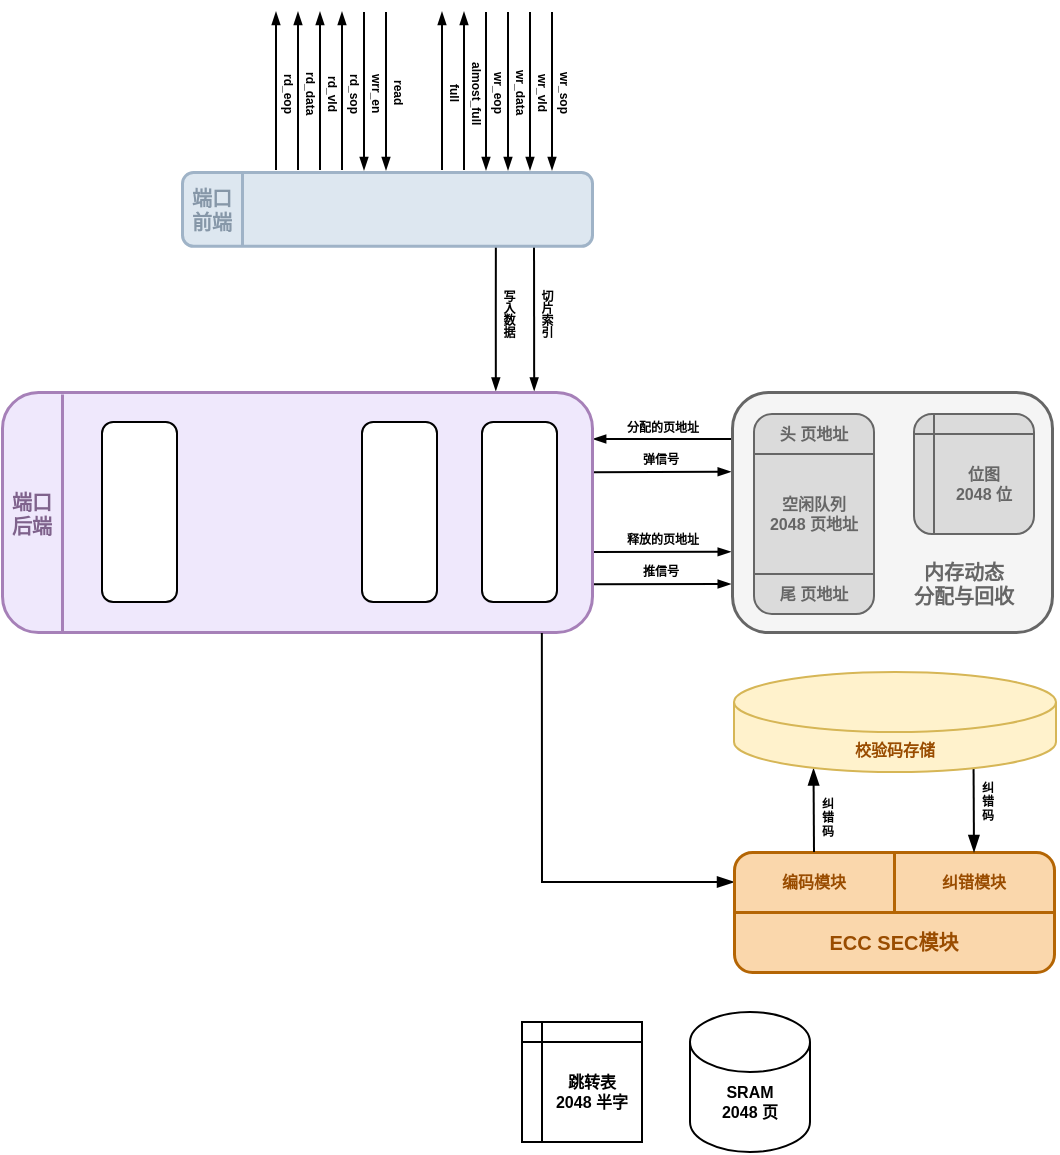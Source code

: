 <mxfile version="24.2.5" type="device">
  <diagram id="C5RBs43oDa-KdzZeNtuy" name="Page-1">
    <mxGraphModel dx="1077" dy="627" grid="1" gridSize="10" guides="1" tooltips="1" connect="1" arrows="1" fold="1" page="1" pageScale="1" pageWidth="827" pageHeight="1169" math="0" shadow="0">
      <root>
        <mxCell id="WIyWlLk6GJQsqaUBKTNV-0" />
        <mxCell id="WIyWlLk6GJQsqaUBKTNV-1" parent="WIyWlLk6GJQsqaUBKTNV-0" />
        <mxCell id="aq9vu6tbdxD4DeEx1tog-96" value="分配的页地址" style="edgeStyle=orthogonalEdgeStyle;rounded=0;orthogonalLoop=1;jettySize=auto;html=1;exitX=-0.002;exitY=0.196;exitDx=0;exitDy=0;exitPerimeter=0;fontFamily=Helvetica;fontSize=6;fontColor=default;endArrow=blockThin;endFill=1;endSize=4;startSize=4;labelPosition=center;verticalLabelPosition=top;align=center;verticalAlign=bottom;entryX=1.002;entryY=0.196;entryDx=0;entryDy=0;entryPerimeter=0;fontStyle=1" edge="1" parent="WIyWlLk6GJQsqaUBKTNV-1" source="aq9vu6tbdxD4DeEx1tog-84" target="aq9vu6tbdxD4DeEx1tog-113">
          <mxGeometry relative="1" as="geometry">
            <mxPoint x="460" y="453" as="targetPoint" />
          </mxGeometry>
        </mxCell>
        <mxCell id="aq9vu6tbdxD4DeEx1tog-97" value="&lt;font style=&quot;font-size: 6px;&quot;&gt;弹信号&lt;/font&gt;" style="endArrow=blockThin;startArrow=none;html=1;rounded=0;fontFamily=Helvetica;fontSize=6;fontColor=default;entryX=-0.004;entryY=0.332;entryDx=0;entryDy=0;entryPerimeter=0;startFill=0;endFill=1;verticalAlign=bottom;horizontal=1;labelPosition=center;verticalLabelPosition=top;align=center;strokeWidth=1;endSize=4;startSize=4;exitX=1;exitY=0.334;exitDx=0;exitDy=0;exitPerimeter=0;fontStyle=1" edge="1" parent="WIyWlLk6GJQsqaUBKTNV-1" source="aq9vu6tbdxD4DeEx1tog-113" target="aq9vu6tbdxD4DeEx1tog-84">
          <mxGeometry width="50" height="50" relative="1" as="geometry">
            <mxPoint x="460" y="470" as="sourcePoint" />
            <mxPoint x="510" y="480" as="targetPoint" />
            <mxPoint as="offset" />
          </mxGeometry>
        </mxCell>
        <mxCell id="aq9vu6tbdxD4DeEx1tog-105" value="" style="edgeLabel;html=1;align=center;verticalAlign=middle;resizable=0;points=[];strokeColor=default;fontFamily=Helvetica;fontSize=12;fontColor=default;fillColor=default;fontStyle=1" vertex="1" connectable="0" parent="aq9vu6tbdxD4DeEx1tog-97">
          <mxGeometry x="0.372" y="-1" relative="1" as="geometry">
            <mxPoint as="offset" />
          </mxGeometry>
        </mxCell>
        <mxCell id="aq9vu6tbdxD4DeEx1tog-106" value="" style="edgeLabel;html=1;align=center;verticalAlign=middle;resizable=0;points=[];strokeColor=default;fontFamily=Helvetica;fontSize=12;fontColor=default;fillColor=default;fontStyle=1" vertex="1" connectable="0" parent="aq9vu6tbdxD4DeEx1tog-97">
          <mxGeometry x="-0.066" y="-1" relative="1" as="geometry">
            <mxPoint as="offset" />
          </mxGeometry>
        </mxCell>
        <mxCell id="aq9vu6tbdxD4DeEx1tog-98" value="&lt;font style=&quot;font-size: 6px;&quot;&gt;推信号&lt;/font&gt;" style="endArrow=blockThin;startArrow=none;html=1;rounded=0;fontFamily=Helvetica;fontSize=6;fontColor=default;entryX=-0.004;entryY=0.8;entryDx=0;entryDy=0;entryPerimeter=0;startFill=0;endFill=1;verticalAlign=bottom;labelPosition=center;verticalLabelPosition=top;align=center;startSize=4;endSize=4;exitX=1;exitY=0.801;exitDx=0;exitDy=0;exitPerimeter=0;fontStyle=1" edge="1" parent="WIyWlLk6GJQsqaUBKTNV-1" source="aq9vu6tbdxD4DeEx1tog-113" target="aq9vu6tbdxD4DeEx1tog-84">
          <mxGeometry width="50" height="50" relative="1" as="geometry">
            <mxPoint x="460" y="526" as="sourcePoint" />
            <mxPoint x="540" y="510" as="targetPoint" />
          </mxGeometry>
        </mxCell>
        <mxCell id="aq9vu6tbdxD4DeEx1tog-99" value="" style="endArrow=blockThin;startArrow=none;html=1;rounded=0;fontFamily=Helvetica;fontSize=10;fontColor=default;entryX=-0.004;entryY=0.666;entryDx=0;entryDy=0;entryPerimeter=0;startFill=0;endFill=1;labelPosition=center;verticalLabelPosition=top;align=center;verticalAlign=bottom;endSize=4;startSize=4;exitX=1.001;exitY=0.667;exitDx=0;exitDy=0;exitPerimeter=0;fontStyle=1" edge="1" parent="WIyWlLk6GJQsqaUBKTNV-1" source="aq9vu6tbdxD4DeEx1tog-113" target="aq9vu6tbdxD4DeEx1tog-84">
          <mxGeometry width="50" height="50" relative="1" as="geometry">
            <mxPoint x="460" y="510" as="sourcePoint" />
            <mxPoint x="590" y="544" as="targetPoint" />
          </mxGeometry>
        </mxCell>
        <mxCell id="aq9vu6tbdxD4DeEx1tog-108" value="释放的页地址" style="edgeLabel;html=1;align=center;verticalAlign=bottom;resizable=0;points=[];strokeColor=default;fontFamily=Helvetica;fontSize=6;fontColor=default;fillColor=default;labelPosition=center;verticalLabelPosition=top;fontStyle=1" vertex="1" connectable="0" parent="aq9vu6tbdxD4DeEx1tog-99">
          <mxGeometry x="-0.011" y="-1" relative="1" as="geometry">
            <mxPoint y="-1" as="offset" />
          </mxGeometry>
        </mxCell>
        <mxCell id="aq9vu6tbdxD4DeEx1tog-58" value="" style="group" vertex="1" connectable="0" parent="WIyWlLk6GJQsqaUBKTNV-1">
          <mxGeometry x="524" y="740" width="60" height="70" as="geometry" />
        </mxCell>
        <mxCell id="aq9vu6tbdxD4DeEx1tog-9" value="" style="shape=cylinder3;whiteSpace=wrap;html=1;boundedLbl=1;backgroundOutline=1;size=15;" vertex="1" parent="aq9vu6tbdxD4DeEx1tog-58">
          <mxGeometry width="60" height="70" as="geometry" />
        </mxCell>
        <mxCell id="aq9vu6tbdxD4DeEx1tog-29" value="SRAM&lt;div&gt;&lt;span style=&quot;background-color: initial;&quot;&gt;2048 页&lt;/span&gt;&lt;/div&gt;" style="text;html=1;align=center;verticalAlign=middle;whiteSpace=wrap;rounded=0;fontSize=8;fontStyle=1" vertex="1" parent="aq9vu6tbdxD4DeEx1tog-58">
          <mxGeometry y="30" width="60" height="30" as="geometry" />
        </mxCell>
        <mxCell id="aq9vu6tbdxD4DeEx1tog-68" value="" style="group;fillColor=#b0e3e6;strokeColor=#0e8088;" vertex="1" connectable="0" parent="WIyWlLk6GJQsqaUBKTNV-1">
          <mxGeometry x="440" y="745" width="60" height="60" as="geometry" />
        </mxCell>
        <mxCell id="aq9vu6tbdxD4DeEx1tog-61" value="" style="shape=internalStorage;whiteSpace=wrap;html=1;backgroundOutline=1;strokeColor=default;align=center;verticalAlign=middle;fontFamily=Helvetica;fontSize=12;fontColor=default;fillColor=default;dx=10;dy=10;" vertex="1" parent="aq9vu6tbdxD4DeEx1tog-68">
          <mxGeometry width="60" height="60" as="geometry" />
        </mxCell>
        <mxCell id="aq9vu6tbdxD4DeEx1tog-62" value="跳转表&lt;div&gt;2048 半字&lt;br&gt;&lt;/div&gt;" style="text;html=1;align=center;verticalAlign=middle;whiteSpace=wrap;rounded=0;fontSize=8;fontStyle=1" vertex="1" parent="aq9vu6tbdxD4DeEx1tog-68">
          <mxGeometry x="10" y="10" width="50" height="50" as="geometry" />
        </mxCell>
        <mxCell id="aq9vu6tbdxD4DeEx1tog-111" value="" style="group;fontColor=#666666;" vertex="1" connectable="0" parent="WIyWlLk6GJQsqaUBKTNV-1">
          <mxGeometry x="545" y="430" width="161" height="120" as="geometry" />
        </mxCell>
        <mxCell id="aq9vu6tbdxD4DeEx1tog-84" value="" style="rounded=1;whiteSpace=wrap;html=1;align=center;verticalAlign=middle;fontFamily=Helvetica;fontSize=12;fillColor=#f5f5f5;strokeColor=#666666;strokeWidth=1.5;points=[[0,0,0,0,0],[0,0.25,0,0,0],[0,0.5,0,0,0],[0,0.75,0,0,0],[0,1,0,0,0],[0.25,0,0,0,0],[0.25,1,0,0,0],[0.5,0,0,0,0],[0.5,1,0,0,0],[0.75,0,0,0,0],[0.75,1,0,0,0],[1,0,0,0,0],[1,0.25,0,0,0],[1,0.5,0,0,0],[1,0.75,0,0,0],[1,1,0,0,0]];fontColor=#666666;" vertex="1" parent="aq9vu6tbdxD4DeEx1tog-111">
          <mxGeometry width="160" height="120" as="geometry" />
        </mxCell>
        <mxCell id="aq9vu6tbdxD4DeEx1tog-70" value="" style="group;fillColor=none;fontColor=#666666;" vertex="1" connectable="0" parent="aq9vu6tbdxD4DeEx1tog-111">
          <mxGeometry x="91" y="11" width="60" height="60" as="geometry" />
        </mxCell>
        <mxCell id="aq9vu6tbdxD4DeEx1tog-71" value="" style="shape=internalStorage;whiteSpace=wrap;html=1;backgroundOutline=1;strokeColor=#666666;align=center;verticalAlign=middle;fontFamily=Helvetica;fontSize=12;fontColor=#666666;fillColor=#DBDBDB;dx=10;dy=10;rounded=1;" vertex="1" parent="aq9vu6tbdxD4DeEx1tog-70">
          <mxGeometry width="60" height="60" as="geometry" />
        </mxCell>
        <mxCell id="aq9vu6tbdxD4DeEx1tog-72" value="&lt;div&gt;位图&lt;/div&gt;&lt;div&gt;&lt;div&gt;2048 位&lt;br&gt;&lt;/div&gt;&lt;/div&gt;" style="text;html=1;align=center;verticalAlign=middle;whiteSpace=wrap;rounded=0;fontSize=8;fontStyle=1;fillColor=none;strokeColor=none;fontColor=#666666;" vertex="1" parent="aq9vu6tbdxD4DeEx1tog-70">
          <mxGeometry x="10" y="10" width="50" height="50" as="geometry" />
        </mxCell>
        <mxCell id="aq9vu6tbdxD4DeEx1tog-85" value="&lt;div style=&quot;font-size: 10px;&quot;&gt;&lt;font&gt;内存动态&lt;br style=&quot;font-size: 10px;&quot;&gt;分配与回收&lt;/font&gt;&lt;/div&gt;" style="text;html=1;align=center;verticalAlign=middle;whiteSpace=wrap;rounded=0;fontSize=10;fontStyle=1;fontColor=#666666;" vertex="1" parent="aq9vu6tbdxD4DeEx1tog-111">
          <mxGeometry x="71" y="81" width="90" height="30" as="geometry" />
        </mxCell>
        <mxCell id="aq9vu6tbdxD4DeEx1tog-86" value="" style="group;rounded=0;fontColor=#666666;" vertex="1" connectable="0" parent="aq9vu6tbdxD4DeEx1tog-111">
          <mxGeometry x="11" y="11" width="60" height="100" as="geometry" />
        </mxCell>
        <mxCell id="aq9vu6tbdxD4DeEx1tog-63" value="" style="shape=process;whiteSpace=wrap;html=1;backgroundOutline=1;strokeColor=#666666;align=center;verticalAlign=middle;fontFamily=Helvetica;fontSize=12;fillColor=#DBDBDB;rotation=90;size=0.2;rounded=1;fontColor=#666666;" vertex="1" parent="aq9vu6tbdxD4DeEx1tog-86">
          <mxGeometry x="-20" y="20" width="100" height="60" as="geometry" />
        </mxCell>
        <mxCell id="aq9vu6tbdxD4DeEx1tog-64" value="&lt;div&gt;空闲队列&lt;/div&gt;&lt;div&gt;2048 页地址&lt;br&gt;&lt;/div&gt;" style="text;html=1;align=center;verticalAlign=middle;whiteSpace=wrap;rounded=0;fontSize=8;fontStyle=1;fontColor=#666666;" vertex="1" parent="aq9vu6tbdxD4DeEx1tog-86">
          <mxGeometry y="20" width="60" height="60" as="geometry" />
        </mxCell>
        <mxCell id="aq9vu6tbdxD4DeEx1tog-66" value="尾 页地址" style="text;html=1;align=center;verticalAlign=middle;whiteSpace=wrap;rounded=0;fontSize=8;fontStyle=1;fontColor=#666666;" vertex="1" parent="aq9vu6tbdxD4DeEx1tog-86">
          <mxGeometry y="80" width="60" height="20" as="geometry" />
        </mxCell>
        <mxCell id="aq9vu6tbdxD4DeEx1tog-65" value="头 页地址" style="text;html=1;align=center;verticalAlign=middle;whiteSpace=wrap;rounded=0;fontSize=8;fontStyle=1;fontColor=#666666;" vertex="1" parent="aq9vu6tbdxD4DeEx1tog-86">
          <mxGeometry width="60" height="20" as="geometry" />
        </mxCell>
        <mxCell id="aq9vu6tbdxD4DeEx1tog-125" value="切片索引" style="edgeStyle=orthogonalEdgeStyle;rounded=0;orthogonalLoop=1;jettySize=auto;html=1;fontFamily=Helvetica;fontSize=6;fontColor=default;endArrow=blockThin;endFill=1;endSize=4;startSize=4;labelPosition=right;verticalLabelPosition=middle;align=left;verticalAlign=middle;fontStyle=1;textDirection=vertical-lr;entryX=0.902;entryY=-0.006;entryDx=0;entryDy=0;entryPerimeter=0;" edge="1" parent="WIyWlLk6GJQsqaUBKTNV-1" target="aq9vu6tbdxD4DeEx1tog-113">
          <mxGeometry x="0.01" relative="1" as="geometry">
            <mxPoint x="440" y="430" as="targetPoint" />
            <mxPoint x="446" y="350" as="sourcePoint" />
            <Array as="points">
              <mxPoint x="446" y="350" />
            </Array>
            <mxPoint as="offset" />
          </mxGeometry>
        </mxCell>
        <mxCell id="aq9vu6tbdxD4DeEx1tog-129" value="写入数据" style="edgeStyle=orthogonalEdgeStyle;rounded=0;orthogonalLoop=1;jettySize=auto;html=1;fontFamily=Helvetica;fontSize=6;fontColor=default;endArrow=blockThin;endFill=1;endSize=4;startSize=4;labelPosition=right;verticalLabelPosition=middle;align=left;verticalAlign=middle;fontStyle=1;textDirection=vertical-lr;entryX=0.837;entryY=-0.006;entryDx=0;entryDy=0;entryPerimeter=0;" edge="1" parent="WIyWlLk6GJQsqaUBKTNV-1" target="aq9vu6tbdxD4DeEx1tog-113">
          <mxGeometry x="0.009" relative="1" as="geometry">
            <mxPoint x="426.94" y="429" as="targetPoint" />
            <mxPoint x="426.94" y="350" as="sourcePoint" />
            <Array as="points">
              <mxPoint x="427" y="390" />
              <mxPoint x="427" y="390" />
            </Array>
            <mxPoint as="offset" />
          </mxGeometry>
        </mxCell>
        <mxCell id="aq9vu6tbdxD4DeEx1tog-128" value="" style="group;fontColor=#000099;" vertex="1" connectable="0" parent="WIyWlLk6GJQsqaUBKTNV-1">
          <mxGeometry x="180" y="430" width="305" height="130" as="geometry" />
        </mxCell>
        <mxCell id="aq9vu6tbdxD4DeEx1tog-113" value="" style="rounded=1;whiteSpace=wrap;html=1;align=center;verticalAlign=middle;fontFamily=Helvetica;fontSize=12;fillColor=#EFE8FC;strokeColor=#A680B8;strokeWidth=1.5;points=[[0,0,0,0,0],[0,0.25,0,0,0],[0,0.5,0,0,0],[0,0.75,0,0,0],[0,1,0,0,0],[0.25,0,0,0,0],[0.25,1,0,0,0],[0.5,0,0,0,0],[0.5,1,0,0,0],[0.75,0,0,0,0],[0.75,1,0,0,0],[1,0,0,0,0],[1,0.25,0,0,0],[1,0.5,0,0,0],[1,0.75,0,0,0],[1,1,0,0,0]];" vertex="1" parent="aq9vu6tbdxD4DeEx1tog-128">
          <mxGeometry width="295" height="120" as="geometry" />
        </mxCell>
        <mxCell id="aq9vu6tbdxD4DeEx1tog-150" value="&lt;div style=&quot;font-size: 10px;&quot;&gt;&lt;font color=&quot;#7f628c&quot;&gt;端口后端&lt;/font&gt;&lt;/div&gt;" style="text;html=1;align=center;verticalAlign=middle;whiteSpace=wrap;rounded=0;fontSize=10;fontStyle=1;fontColor=#56517e;" vertex="1" parent="aq9vu6tbdxD4DeEx1tog-128">
          <mxGeometry y="1" width="30" height="119" as="geometry" />
        </mxCell>
        <mxCell id="aq9vu6tbdxD4DeEx1tog-151" value="" style="endArrow=none;html=1;rounded=0;fontFamily=Helvetica;fontSize=12;fontColor=default;entryX=1;entryY=0;entryDx=0;entryDy=0;exitX=1;exitY=1;exitDx=0;exitDy=0;strokeWidth=1.5;strokeColor=#A680B8;" edge="1" parent="aq9vu6tbdxD4DeEx1tog-128" source="aq9vu6tbdxD4DeEx1tog-150" target="aq9vu6tbdxD4DeEx1tog-150">
          <mxGeometry width="50" height="50" relative="1" as="geometry">
            <mxPoint x="180" y="180" as="sourcePoint" />
            <mxPoint y="150" as="targetPoint" />
          </mxGeometry>
        </mxCell>
        <mxCell id="aq9vu6tbdxD4DeEx1tog-174" value="" style="rounded=1;whiteSpace=wrap;html=1;strokeColor=default;align=center;verticalAlign=middle;fontFamily=Helvetica;fontSize=12;fontColor=default;fillColor=default;" vertex="1" parent="aq9vu6tbdxD4DeEx1tog-128">
          <mxGeometry x="50" y="15" width="37.5" height="90" as="geometry" />
        </mxCell>
        <mxCell id="aq9vu6tbdxD4DeEx1tog-175" value="" style="rounded=1;whiteSpace=wrap;html=1;strokeColor=default;align=center;verticalAlign=middle;fontFamily=Helvetica;fontSize=12;fontColor=default;fillColor=default;" vertex="1" parent="aq9vu6tbdxD4DeEx1tog-128">
          <mxGeometry x="240" y="15" width="37.5" height="90" as="geometry" />
        </mxCell>
        <mxCell id="aq9vu6tbdxD4DeEx1tog-176" value="" style="rounded=1;whiteSpace=wrap;html=1;strokeColor=default;align=center;verticalAlign=middle;fontFamily=Helvetica;fontSize=12;fontColor=default;fillColor=default;" vertex="1" parent="aq9vu6tbdxD4DeEx1tog-128">
          <mxGeometry x="180" y="15" width="37.5" height="90" as="geometry" />
        </mxCell>
        <mxCell id="aq9vu6tbdxD4DeEx1tog-131" value="" style="endArrow=blockThin;html=1;rounded=0;fontFamily=Helvetica;fontSize=12;fontColor=default;exitX=0.915;exitY=1.004;exitDx=0;exitDy=0;exitPerimeter=0;entryX=0;entryY=0.5;entryDx=0;entryDy=0;endFill=1;" edge="1" parent="WIyWlLk6GJQsqaUBKTNV-1" source="aq9vu6tbdxD4DeEx1tog-113" target="aq9vu6tbdxD4DeEx1tog-136">
          <mxGeometry width="50" height="50" relative="1" as="geometry">
            <mxPoint x="370" y="590" as="sourcePoint" />
            <mxPoint x="540" y="610" as="targetPoint" />
            <Array as="points">
              <mxPoint x="450" y="675" />
            </Array>
          </mxGeometry>
        </mxCell>
        <mxCell id="aq9vu6tbdxD4DeEx1tog-132" value="" style="group" vertex="1" connectable="0" parent="WIyWlLk6GJQsqaUBKTNV-1">
          <mxGeometry x="546" y="660" width="160" height="70" as="geometry" />
        </mxCell>
        <mxCell id="aq9vu6tbdxD4DeEx1tog-133" value="" style="rounded=1;whiteSpace=wrap;html=1;align=center;verticalAlign=middle;fontFamily=Helvetica;fontSize=12;fillColor=#fad7ac;strokeColor=#b46504;strokeWidth=1.5;points=[[0,0,0,0,0],[0,0.25,0,0,0],[0,0.5,0,0,0],[0,0.75,0,0,0],[0,1,0,0,0],[0.25,0,0,0,0],[0.25,1,0,0,0],[0.5,0,0,0,0],[0.5,1,0,0,0],[0.75,0,0,0,0],[0.75,1,0,0,0],[1,0,0,0,0],[1,0.25,0,0,0],[1,0.5,0,0,0],[1,0.75,0,0,0],[1,1,0,0,0]];" vertex="1" parent="aq9vu6tbdxD4DeEx1tog-132">
          <mxGeometry width="160" height="60" as="geometry" />
        </mxCell>
        <mxCell id="aq9vu6tbdxD4DeEx1tog-141" value="&lt;font style=&quot;font-size: 10px;&quot;&gt;ECC SEC模块&lt;/font&gt;" style="text;html=1;align=center;verticalAlign=middle;whiteSpace=wrap;rounded=0;fontSize=8;fontStyle=1;fontColor=#994C00;" vertex="1" parent="aq9vu6tbdxD4DeEx1tog-132">
          <mxGeometry y="30" width="160" height="30" as="geometry" />
        </mxCell>
        <mxCell id="aq9vu6tbdxD4DeEx1tog-139" value="纠错模块" style="text;html=1;align=center;verticalAlign=middle;whiteSpace=wrap;rounded=0;fontSize=8;fontStyle=1;fontColor=#994C00;" vertex="1" parent="aq9vu6tbdxD4DeEx1tog-132">
          <mxGeometry x="80" width="80" height="30" as="geometry" />
        </mxCell>
        <mxCell id="aq9vu6tbdxD4DeEx1tog-134" value="" style="line;strokeWidth=1.5;direction=south;html=1;strokeColor=#b46504;align=center;verticalAlign=middle;fontFamily=Helvetica;fontSize=12;fontColor=default;fillColor=default;" vertex="1" parent="aq9vu6tbdxD4DeEx1tog-132">
          <mxGeometry x="77.29" width="5.42" height="30" as="geometry" />
        </mxCell>
        <mxCell id="aq9vu6tbdxD4DeEx1tog-136" value="编码模块" style="text;html=1;align=center;verticalAlign=middle;whiteSpace=wrap;rounded=0;fontSize=8;fontStyle=1;fontColor=#994C00;" vertex="1" parent="aq9vu6tbdxD4DeEx1tog-132">
          <mxGeometry width="80" height="30" as="geometry" />
        </mxCell>
        <mxCell id="aq9vu6tbdxD4DeEx1tog-144" value="" style="endArrow=none;html=1;rounded=0;fontFamily=Helvetica;fontSize=12;fontColor=default;entryX=1;entryY=1;entryDx=0;entryDy=0;exitX=0;exitY=1;exitDx=0;exitDy=0;strokeColor=#b46504;strokeWidth=1.5;" edge="1" parent="aq9vu6tbdxD4DeEx1tog-132" source="aq9vu6tbdxD4DeEx1tog-136" target="aq9vu6tbdxD4DeEx1tog-139">
          <mxGeometry width="50" height="50" relative="1" as="geometry">
            <mxPoint x="25" y="60" as="sourcePoint" />
            <mxPoint x="75" y="10" as="targetPoint" />
          </mxGeometry>
        </mxCell>
        <mxCell id="aq9vu6tbdxD4DeEx1tog-146" value="" style="endArrow=blockThin;html=1;rounded=0;fontFamily=Helvetica;fontSize=12;fontColor=default;entryX=0.247;entryY=0.965;entryDx=0;entryDy=0;exitX=0.5;exitY=0;exitDx=0;exitDy=0;entryPerimeter=0;endFill=1;" edge="1" parent="WIyWlLk6GJQsqaUBKTNV-1" source="aq9vu6tbdxD4DeEx1tog-136" target="aq9vu6tbdxD4DeEx1tog-57">
          <mxGeometry width="50" height="50" relative="1" as="geometry">
            <mxPoint x="530" y="640" as="sourcePoint" />
            <mxPoint x="580" y="590" as="targetPoint" />
          </mxGeometry>
        </mxCell>
        <mxCell id="aq9vu6tbdxD4DeEx1tog-147" value="" style="endArrow=none;html=1;rounded=0;fontFamily=Helvetica;fontSize=4;fontColor=default;entryX=0.744;entryY=0.904;entryDx=0;entryDy=0;exitX=0.5;exitY=0;exitDx=0;exitDy=0;entryPerimeter=0;startArrow=blockThin;startFill=1;endFill=0;labelPosition=right;verticalLabelPosition=middle;align=right;verticalAlign=top;textDirection=vertical-rl;" edge="1" parent="WIyWlLk6GJQsqaUBKTNV-1" source="aq9vu6tbdxD4DeEx1tog-139" target="aq9vu6tbdxD4DeEx1tog-59">
          <mxGeometry x="0.423" y="-14" width="50" height="50" relative="1" as="geometry">
            <mxPoint x="670" y="660" as="sourcePoint" />
            <mxPoint x="670" y="618" as="targetPoint" />
            <mxPoint as="offset" />
          </mxGeometry>
        </mxCell>
        <mxCell id="aq9vu6tbdxD4DeEx1tog-60" value="" style="group" vertex="1" connectable="0" parent="WIyWlLk6GJQsqaUBKTNV-1">
          <mxGeometry x="546" y="570" width="161" height="50" as="geometry" />
        </mxCell>
        <mxCell id="aq9vu6tbdxD4DeEx1tog-57" value="" style="shape=cylinder3;whiteSpace=wrap;html=1;boundedLbl=1;backgroundOutline=1;size=15;strokeColor=#d6b656;align=center;verticalAlign=middle;fontFamily=Helvetica;fontSize=12;fillColor=#fff2cc;" vertex="1" parent="aq9vu6tbdxD4DeEx1tog-60">
          <mxGeometry width="161" height="50" as="geometry" />
        </mxCell>
        <mxCell id="aq9vu6tbdxD4DeEx1tog-59" value="&lt;div&gt;&lt;span style=&quot;background-color: initial;&quot;&gt;校验码存储&lt;/span&gt;&lt;/div&gt;" style="text;html=1;align=center;verticalAlign=middle;whiteSpace=wrap;rounded=0;fontSize=8;fontStyle=1;fontColor=#994C00;" vertex="1" parent="aq9vu6tbdxD4DeEx1tog-60">
          <mxGeometry y="28.569" width="161" height="21.429" as="geometry" />
        </mxCell>
        <mxCell id="aq9vu6tbdxD4DeEx1tog-148" value="纠错码" style="text;html=1;align=center;verticalAlign=middle;whiteSpace=wrap;rounded=0;fontSize=6;fontStyle=1;fontColor=#000000;" vertex="1" parent="WIyWlLk6GJQsqaUBKTNV-1">
          <mxGeometry x="588" y="618" width="10" height="50" as="geometry" />
        </mxCell>
        <mxCell id="aq9vu6tbdxD4DeEx1tog-149" value="纠错码" style="text;html=1;align=center;verticalAlign=middle;whiteSpace=wrap;rounded=0;fontSize=6;fontStyle=1;fontColor=#000000;" vertex="1" parent="WIyWlLk6GJQsqaUBKTNV-1">
          <mxGeometry x="668" y="610" width="10" height="50" as="geometry" />
        </mxCell>
        <mxCell id="aq9vu6tbdxD4DeEx1tog-155" value="" style="group;fontColor=#000099;" vertex="1" connectable="0" parent="WIyWlLk6GJQsqaUBKTNV-1">
          <mxGeometry x="270" y="320" width="205" height="40" as="geometry" />
        </mxCell>
        <mxCell id="aq9vu6tbdxD4DeEx1tog-156" value="" style="rounded=1;whiteSpace=wrap;html=1;align=center;verticalAlign=middle;fontFamily=Helvetica;fontSize=12;fillColor=#DDE7F0;strokeColor=#9FB3C7;strokeWidth=1.5;points=[[0,0,0,0,0],[0,0.25,0,0,0],[0,0.5,0,0,0],[0,0.75,0,0,0],[0,1,0,0,0],[0.25,0,0,0,0],[0.25,1,0,0,0],[0.5,0,0,0,0],[0.5,1,0,0,0],[0.75,0,0,0,0],[0.75,1,0,0,0],[1,0,0,0,0],[1,0.25,0,0,0],[1,0.5,0,0,0],[1,0.75,0,0,0],[1,1,0,0,0]];" vertex="1" parent="aq9vu6tbdxD4DeEx1tog-155">
          <mxGeometry width="205" height="36.923" as="geometry" />
        </mxCell>
        <mxCell id="aq9vu6tbdxD4DeEx1tog-157" value="&lt;div style=&quot;font-size: 10px;&quot;&gt;&lt;font&gt;端口前端&lt;/font&gt;&lt;/div&gt;" style="text;html=1;align=center;verticalAlign=middle;whiteSpace=wrap;rounded=0;fontSize=10;fontStyle=1;fontColor=#8697A8;" vertex="1" parent="aq9vu6tbdxD4DeEx1tog-155">
          <mxGeometry y="0.31" width="30" height="36.62" as="geometry" />
        </mxCell>
        <mxCell id="aq9vu6tbdxD4DeEx1tog-158" value="" style="endArrow=none;html=1;rounded=0;fontFamily=Helvetica;fontSize=12;fontColor=default;entryX=1;entryY=0;entryDx=0;entryDy=0;exitX=1;exitY=1;exitDx=0;exitDy=0;strokeWidth=1.5;strokeColor=#9FB3C7;" edge="1" parent="aq9vu6tbdxD4DeEx1tog-155">
          <mxGeometry width="50" height="50" relative="1" as="geometry">
            <mxPoint x="29.997" y="36.613" as="sourcePoint" />
            <mxPoint x="29.997" y="-0.002" as="targetPoint" />
          </mxGeometry>
        </mxCell>
        <mxCell id="aq9vu6tbdxD4DeEx1tog-159" value="wr_sop" style="edgeStyle=orthogonalEdgeStyle;rounded=0;orthogonalLoop=1;jettySize=auto;html=1;fontFamily=Helvetica;fontSize=6;fontColor=default;endArrow=blockThin;endFill=1;endSize=4;startSize=4;labelPosition=right;verticalLabelPosition=middle;align=left;verticalAlign=middle;fontStyle=1;textDirection=vertical-lr;entryX=0.902;entryY=-0.006;entryDx=0;entryDy=0;entryPerimeter=0;jumpSize=6;" edge="1" parent="WIyWlLk6GJQsqaUBKTNV-1">
          <mxGeometry x="0.01" relative="1" as="geometry">
            <mxPoint x="455" y="319" as="targetPoint" />
            <mxPoint x="455" y="240" as="sourcePoint" />
            <Array as="points">
              <mxPoint x="455" y="290" />
              <mxPoint x="455" y="290" />
            </Array>
            <mxPoint as="offset" />
          </mxGeometry>
        </mxCell>
        <mxCell id="aq9vu6tbdxD4DeEx1tog-161" value="wr_vld" style="edgeStyle=orthogonalEdgeStyle;rounded=0;orthogonalLoop=1;jettySize=auto;html=1;fontFamily=Helvetica;fontSize=6;fontColor=default;endArrow=blockThin;endFill=1;endSize=4;startSize=4;labelPosition=right;verticalLabelPosition=middle;align=left;verticalAlign=middle;fontStyle=1;textDirection=vertical-lr;entryX=0.902;entryY=-0.006;entryDx=0;entryDy=0;entryPerimeter=0;jumpSize=6;" edge="1" parent="WIyWlLk6GJQsqaUBKTNV-1">
          <mxGeometry x="0.009" relative="1" as="geometry">
            <mxPoint x="444" y="319" as="targetPoint" />
            <mxPoint x="444" y="240" as="sourcePoint" />
            <Array as="points">
              <mxPoint x="444" y="240" />
            </Array>
            <mxPoint as="offset" />
          </mxGeometry>
        </mxCell>
        <mxCell id="aq9vu6tbdxD4DeEx1tog-162" value="wr_data" style="edgeStyle=orthogonalEdgeStyle;rounded=0;orthogonalLoop=1;jettySize=auto;html=1;fontFamily=Helvetica;fontSize=6;fontColor=default;endArrow=blockThin;endFill=1;endSize=4;startSize=4;labelPosition=right;verticalLabelPosition=middle;align=left;verticalAlign=middle;fontStyle=1;textDirection=vertical-lr;entryX=0.902;entryY=-0.006;entryDx=0;entryDy=0;entryPerimeter=0;jumpSize=6;" edge="1" parent="WIyWlLk6GJQsqaUBKTNV-1">
          <mxGeometry x="0.01" relative="1" as="geometry">
            <mxPoint x="433" y="319" as="targetPoint" />
            <mxPoint x="433" y="240" as="sourcePoint" />
            <Array as="points">
              <mxPoint x="433" y="240" />
            </Array>
            <mxPoint as="offset" />
          </mxGeometry>
        </mxCell>
        <mxCell id="aq9vu6tbdxD4DeEx1tog-163" value="wr_eop" style="edgeStyle=orthogonalEdgeStyle;rounded=0;orthogonalLoop=1;jettySize=auto;html=1;fontFamily=Helvetica;fontSize=6;fontColor=default;endArrow=blockThin;endFill=1;endSize=4;startSize=4;labelPosition=right;verticalLabelPosition=middle;align=left;verticalAlign=middle;fontStyle=1;textDirection=vertical-lr;entryX=0.902;entryY=-0.006;entryDx=0;entryDy=0;entryPerimeter=0;jumpSize=6;" edge="1" parent="WIyWlLk6GJQsqaUBKTNV-1">
          <mxGeometry x="0.01" relative="1" as="geometry">
            <mxPoint x="422" y="319" as="targetPoint" />
            <mxPoint x="422" y="240" as="sourcePoint" />
            <Array as="points">
              <mxPoint x="422" y="240" />
            </Array>
            <mxPoint as="offset" />
          </mxGeometry>
        </mxCell>
        <mxCell id="aq9vu6tbdxD4DeEx1tog-164" value="wrr_en" style="edgeStyle=orthogonalEdgeStyle;rounded=0;orthogonalLoop=1;jettySize=auto;html=1;fontFamily=Helvetica;fontSize=6;fontColor=default;endArrow=blockThin;endFill=1;endSize=4;startSize=4;labelPosition=right;verticalLabelPosition=middle;align=left;verticalAlign=middle;fontStyle=1;textDirection=vertical-lr;entryX=0.902;entryY=-0.006;entryDx=0;entryDy=0;entryPerimeter=0;jumpSize=6;" edge="1" parent="WIyWlLk6GJQsqaUBKTNV-1">
          <mxGeometry x="0.01" relative="1" as="geometry">
            <mxPoint x="361" y="319" as="targetPoint" />
            <mxPoint x="361" y="240" as="sourcePoint" />
            <Array as="points">
              <mxPoint x="361" y="290" />
              <mxPoint x="361" y="290" />
            </Array>
            <mxPoint as="offset" />
          </mxGeometry>
        </mxCell>
        <mxCell id="aq9vu6tbdxD4DeEx1tog-166" value="almost_full" style="edgeStyle=orthogonalEdgeStyle;rounded=0;orthogonalLoop=1;jettySize=auto;html=1;fontFamily=Helvetica;fontSize=6;fontColor=default;endArrow=none;endFill=0;endSize=4;startSize=4;labelPosition=right;verticalLabelPosition=middle;align=left;verticalAlign=middle;fontStyle=1;textDirection=vertical-lr;entryX=0.902;entryY=-0.006;entryDx=0;entryDy=0;entryPerimeter=0;jumpSize=6;startArrow=blockThin;startFill=1;" edge="1" parent="WIyWlLk6GJQsqaUBKTNV-1">
          <mxGeometry x="0.01" relative="1" as="geometry">
            <mxPoint x="411" y="319" as="targetPoint" />
            <mxPoint x="411" y="240" as="sourcePoint" />
            <Array as="points">
              <mxPoint x="411" y="290" />
              <mxPoint x="411" y="290" />
            </Array>
            <mxPoint as="offset" />
          </mxGeometry>
        </mxCell>
        <mxCell id="aq9vu6tbdxD4DeEx1tog-167" value="full" style="edgeStyle=orthogonalEdgeStyle;rounded=0;orthogonalLoop=1;jettySize=auto;html=1;fontFamily=Helvetica;fontSize=6;fontColor=default;endArrow=none;endFill=0;endSize=4;startSize=4;labelPosition=right;verticalLabelPosition=middle;align=left;verticalAlign=middle;fontStyle=1;textDirection=vertical-lr;entryX=0.902;entryY=-0.006;entryDx=0;entryDy=0;entryPerimeter=0;jumpSize=6;startArrow=blockThin;startFill=1;" edge="1" parent="WIyWlLk6GJQsqaUBKTNV-1">
          <mxGeometry x="0.01" relative="1" as="geometry">
            <mxPoint x="400" y="319" as="targetPoint" />
            <mxPoint x="400" y="240" as="sourcePoint" />
            <Array as="points">
              <mxPoint x="400" y="290" />
              <mxPoint x="400" y="290" />
            </Array>
            <mxPoint as="offset" />
          </mxGeometry>
        </mxCell>
        <mxCell id="aq9vu6tbdxD4DeEx1tog-168" value="rd_sop" style="edgeStyle=orthogonalEdgeStyle;rounded=0;orthogonalLoop=1;jettySize=auto;html=1;fontFamily=Helvetica;fontSize=6;fontColor=default;endArrow=none;endFill=0;endSize=4;startSize=4;labelPosition=right;verticalLabelPosition=middle;align=left;verticalAlign=middle;fontStyle=1;textDirection=vertical-lr;entryX=0.902;entryY=-0.006;entryDx=0;entryDy=0;entryPerimeter=0;jumpSize=6;startArrow=blockThin;startFill=1;" edge="1" parent="WIyWlLk6GJQsqaUBKTNV-1">
          <mxGeometry x="0.01" relative="1" as="geometry">
            <mxPoint x="350" y="319" as="targetPoint" />
            <mxPoint x="350" y="240" as="sourcePoint" />
            <Array as="points">
              <mxPoint x="350" y="290" />
              <mxPoint x="350" y="290" />
            </Array>
            <mxPoint as="offset" />
          </mxGeometry>
        </mxCell>
        <mxCell id="aq9vu6tbdxD4DeEx1tog-169" value="rd_vld" style="edgeStyle=orthogonalEdgeStyle;rounded=0;orthogonalLoop=1;jettySize=auto;html=1;fontFamily=Helvetica;fontSize=6;fontColor=default;endArrow=none;endFill=0;endSize=4;startSize=4;labelPosition=right;verticalLabelPosition=middle;align=left;verticalAlign=middle;fontStyle=1;textDirection=vertical-lr;entryX=0.902;entryY=-0.006;entryDx=0;entryDy=0;entryPerimeter=0;jumpSize=6;startArrow=blockThin;startFill=1;" edge="1" parent="WIyWlLk6GJQsqaUBKTNV-1">
          <mxGeometry x="0.009" relative="1" as="geometry">
            <mxPoint x="339" y="319" as="targetPoint" />
            <mxPoint x="339" y="240" as="sourcePoint" />
            <Array as="points">
              <mxPoint x="339" y="240" />
            </Array>
            <mxPoint as="offset" />
          </mxGeometry>
        </mxCell>
        <mxCell id="aq9vu6tbdxD4DeEx1tog-170" value="rd_data" style="edgeStyle=orthogonalEdgeStyle;rounded=0;orthogonalLoop=1;jettySize=auto;html=1;fontFamily=Helvetica;fontSize=6;fontColor=default;endArrow=none;endFill=0;endSize=4;startSize=4;labelPosition=right;verticalLabelPosition=middle;align=left;verticalAlign=middle;fontStyle=1;textDirection=vertical-lr;entryX=0.902;entryY=-0.006;entryDx=0;entryDy=0;entryPerimeter=0;jumpSize=6;startArrow=blockThin;startFill=1;" edge="1" parent="WIyWlLk6GJQsqaUBKTNV-1">
          <mxGeometry x="0.01" relative="1" as="geometry">
            <mxPoint x="328" y="319" as="targetPoint" />
            <mxPoint x="328" y="240" as="sourcePoint" />
            <Array as="points">
              <mxPoint x="328" y="240" />
            </Array>
            <mxPoint as="offset" />
          </mxGeometry>
        </mxCell>
        <mxCell id="aq9vu6tbdxD4DeEx1tog-171" value="rd_eop" style="edgeStyle=orthogonalEdgeStyle;rounded=0;orthogonalLoop=1;jettySize=auto;html=1;fontFamily=Helvetica;fontSize=6;fontColor=default;endArrow=none;endFill=0;endSize=4;startSize=4;labelPosition=right;verticalLabelPosition=middle;align=left;verticalAlign=middle;fontStyle=1;textDirection=vertical-lr;entryX=0.902;entryY=-0.006;entryDx=0;entryDy=0;entryPerimeter=0;jumpSize=6;startArrow=blockThin;startFill=1;" edge="1" parent="WIyWlLk6GJQsqaUBKTNV-1">
          <mxGeometry x="0.01" relative="1" as="geometry">
            <mxPoint x="317" y="319" as="targetPoint" />
            <mxPoint x="317" y="240" as="sourcePoint" />
            <Array as="points">
              <mxPoint x="317" y="240" />
            </Array>
            <mxPoint as="offset" />
          </mxGeometry>
        </mxCell>
        <mxCell id="aq9vu6tbdxD4DeEx1tog-172" value="read" style="edgeStyle=orthogonalEdgeStyle;rounded=0;orthogonalLoop=1;jettySize=auto;html=1;fontFamily=Helvetica;fontSize=6;fontColor=default;endArrow=blockThin;endFill=1;endSize=4;startSize=4;labelPosition=right;verticalLabelPosition=middle;align=left;verticalAlign=middle;fontStyle=1;textDirection=vertical-lr;entryX=0.902;entryY=-0.006;entryDx=0;entryDy=0;entryPerimeter=0;jumpSize=6;" edge="1" parent="WIyWlLk6GJQsqaUBKTNV-1">
          <mxGeometry x="0.01" relative="1" as="geometry">
            <mxPoint x="372" y="319" as="targetPoint" />
            <mxPoint x="372" y="240" as="sourcePoint" />
            <Array as="points">
              <mxPoint x="372" y="290" />
              <mxPoint x="372" y="290" />
            </Array>
            <mxPoint as="offset" />
          </mxGeometry>
        </mxCell>
      </root>
    </mxGraphModel>
  </diagram>
</mxfile>
